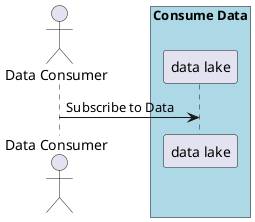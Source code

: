 @startuml
Actor "Data Consumer" as A

box "Consume Data" #lightblue
participant "data lake" as S
A -> S : Subscribe to Data
end box

@enduml
